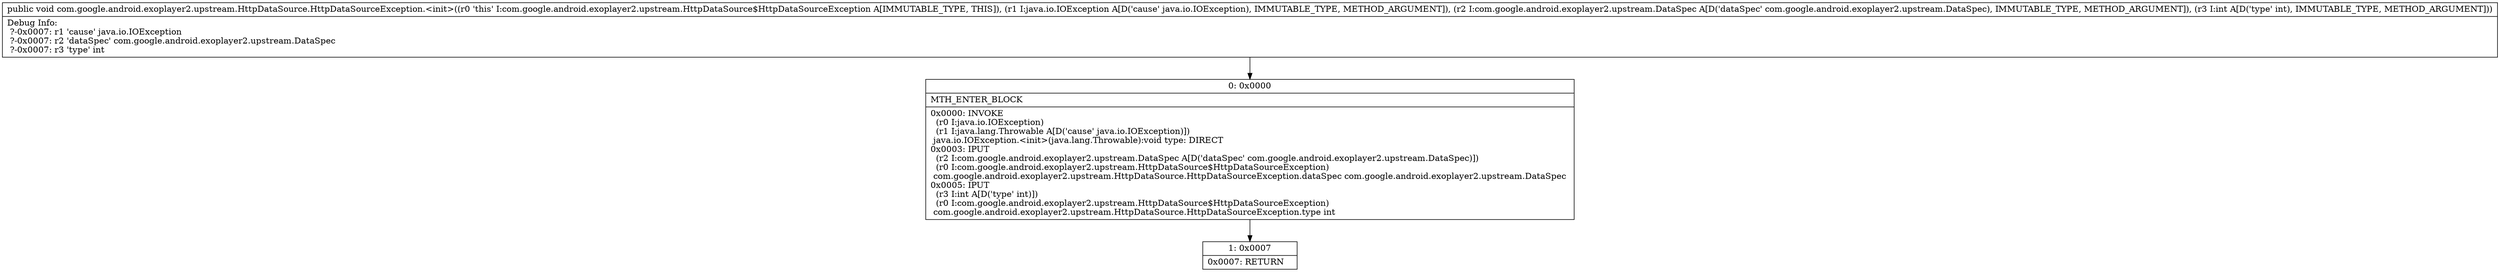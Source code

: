 digraph "CFG forcom.google.android.exoplayer2.upstream.HttpDataSource.HttpDataSourceException.\<init\>(Ljava\/io\/IOException;Lcom\/google\/android\/exoplayer2\/upstream\/DataSpec;I)V" {
Node_0 [shape=record,label="{0\:\ 0x0000|MTH_ENTER_BLOCK\l|0x0000: INVOKE  \l  (r0 I:java.io.IOException)\l  (r1 I:java.lang.Throwable A[D('cause' java.io.IOException)])\l java.io.IOException.\<init\>(java.lang.Throwable):void type: DIRECT \l0x0003: IPUT  \l  (r2 I:com.google.android.exoplayer2.upstream.DataSpec A[D('dataSpec' com.google.android.exoplayer2.upstream.DataSpec)])\l  (r0 I:com.google.android.exoplayer2.upstream.HttpDataSource$HttpDataSourceException)\l com.google.android.exoplayer2.upstream.HttpDataSource.HttpDataSourceException.dataSpec com.google.android.exoplayer2.upstream.DataSpec \l0x0005: IPUT  \l  (r3 I:int A[D('type' int)])\l  (r0 I:com.google.android.exoplayer2.upstream.HttpDataSource$HttpDataSourceException)\l com.google.android.exoplayer2.upstream.HttpDataSource.HttpDataSourceException.type int \l}"];
Node_1 [shape=record,label="{1\:\ 0x0007|0x0007: RETURN   \l}"];
MethodNode[shape=record,label="{public void com.google.android.exoplayer2.upstream.HttpDataSource.HttpDataSourceException.\<init\>((r0 'this' I:com.google.android.exoplayer2.upstream.HttpDataSource$HttpDataSourceException A[IMMUTABLE_TYPE, THIS]), (r1 I:java.io.IOException A[D('cause' java.io.IOException), IMMUTABLE_TYPE, METHOD_ARGUMENT]), (r2 I:com.google.android.exoplayer2.upstream.DataSpec A[D('dataSpec' com.google.android.exoplayer2.upstream.DataSpec), IMMUTABLE_TYPE, METHOD_ARGUMENT]), (r3 I:int A[D('type' int), IMMUTABLE_TYPE, METHOD_ARGUMENT]))  | Debug Info:\l  ?\-0x0007: r1 'cause' java.io.IOException\l  ?\-0x0007: r2 'dataSpec' com.google.android.exoplayer2.upstream.DataSpec\l  ?\-0x0007: r3 'type' int\l}"];
MethodNode -> Node_0;
Node_0 -> Node_1;
}


